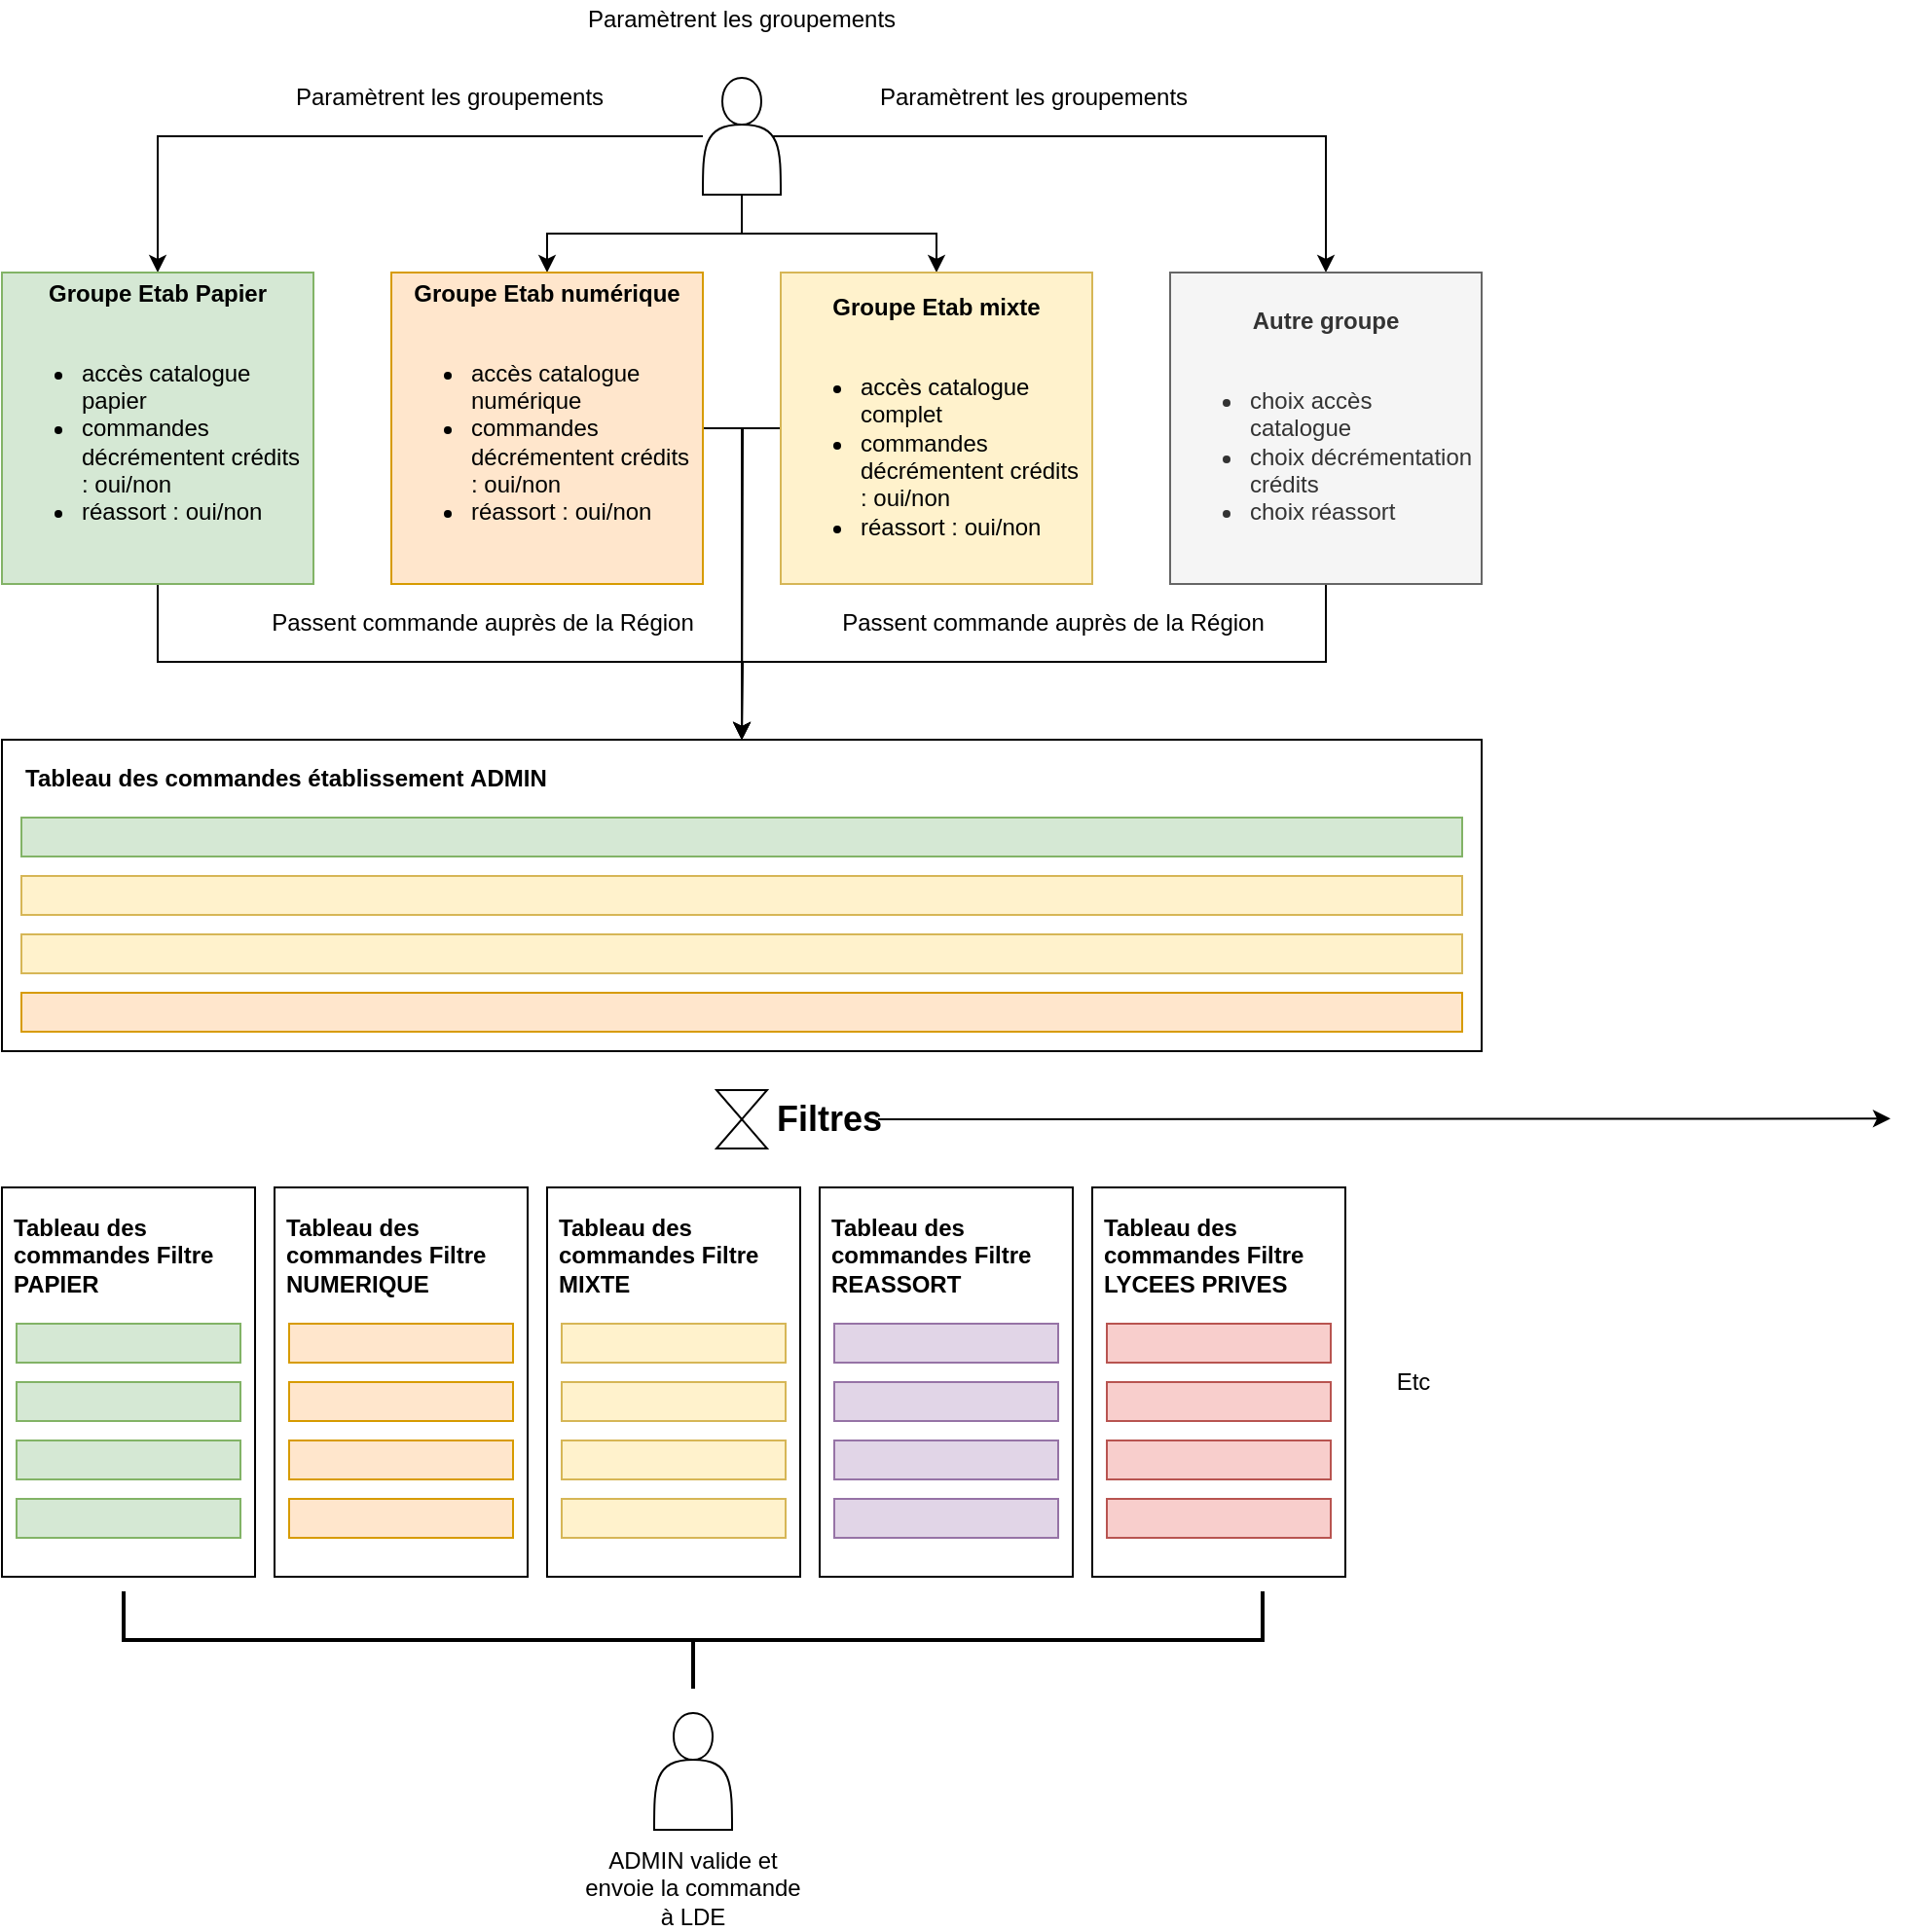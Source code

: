 <mxfile version="14.6.12" type="github">
  <diagram id="M5NmcH6w99j9EcvWKyK-" name="Page-1">
    <mxGraphModel dx="1730" dy="912" grid="1" gridSize="10" guides="1" tooltips="1" connect="1" arrows="1" fold="1" page="1" pageScale="1" pageWidth="827" pageHeight="1169" math="0" shadow="0">
      <root>
        <mxCell id="0" />
        <mxCell id="1" parent="0" />
        <mxCell id="MbVoy9RgzzWDaomn8BP1-6" style="edgeStyle=orthogonalEdgeStyle;rounded=0;orthogonalLoop=1;jettySize=auto;html=1;entryX=0.5;entryY=0;entryDx=0;entryDy=0;exitX=0.5;exitY=1;exitDx=0;exitDy=0;" edge="1" parent="1" source="MbVoy9RgzzWDaomn8BP1-1" target="MbVoy9RgzzWDaomn8BP1-3">
          <mxGeometry relative="1" as="geometry">
            <mxPoint x="120" y="150" as="sourcePoint" />
          </mxGeometry>
        </mxCell>
        <mxCell id="MbVoy9RgzzWDaomn8BP1-7" style="edgeStyle=orthogonalEdgeStyle;rounded=0;orthogonalLoop=1;jettySize=auto;html=1;entryX=0.5;entryY=0;entryDx=0;entryDy=0;" edge="1" parent="1" source="MbVoy9RgzzWDaomn8BP1-1" target="MbVoy9RgzzWDaomn8BP1-2">
          <mxGeometry relative="1" as="geometry" />
        </mxCell>
        <mxCell id="MbVoy9RgzzWDaomn8BP1-8" style="edgeStyle=orthogonalEdgeStyle;rounded=0;orthogonalLoop=1;jettySize=auto;html=1;entryX=0.5;entryY=0;entryDx=0;entryDy=0;" edge="1" parent="1" source="MbVoy9RgzzWDaomn8BP1-1" target="MbVoy9RgzzWDaomn8BP1-4">
          <mxGeometry relative="1" as="geometry" />
        </mxCell>
        <mxCell id="MbVoy9RgzzWDaomn8BP1-9" style="edgeStyle=orthogonalEdgeStyle;rounded=0;orthogonalLoop=1;jettySize=auto;html=1;exitX=0.9;exitY=0.5;exitDx=0;exitDy=0;exitPerimeter=0;entryX=0.5;entryY=0;entryDx=0;entryDy=0;" edge="1" parent="1" source="MbVoy9RgzzWDaomn8BP1-1" target="MbVoy9RgzzWDaomn8BP1-5">
          <mxGeometry relative="1" as="geometry" />
        </mxCell>
        <mxCell id="MbVoy9RgzzWDaomn8BP1-1" value="" style="shape=actor;whiteSpace=wrap;html=1;" vertex="1" parent="1">
          <mxGeometry x="400" y="60" width="40" height="60" as="geometry" />
        </mxCell>
        <mxCell id="MbVoy9RgzzWDaomn8BP1-11" style="edgeStyle=orthogonalEdgeStyle;rounded=0;orthogonalLoop=1;jettySize=auto;html=1;entryX=0.5;entryY=0;entryDx=0;entryDy=0;" edge="1" parent="1" source="MbVoy9RgzzWDaomn8BP1-2" target="MbVoy9RgzzWDaomn8BP1-10">
          <mxGeometry relative="1" as="geometry" />
        </mxCell>
        <mxCell id="MbVoy9RgzzWDaomn8BP1-2" value="&lt;div&gt;&lt;b&gt;Groupe Etab Papier&lt;br&gt;&lt;/b&gt;&lt;/div&gt;&lt;div&gt;&lt;br&gt;&lt;/div&gt;&lt;div align=&quot;left&quot;&gt;&lt;ul&gt;&lt;li&gt;accès catalogue papier&lt;/li&gt;&lt;li&gt;commandes décrémentent crédits : oui/non&lt;/li&gt;&lt;li&gt;réassort : oui/non&lt;br&gt;&lt;/li&gt;&lt;/ul&gt;&lt;/div&gt;&lt;div&gt;&lt;br&gt;&lt;b&gt;&lt;/b&gt;&lt;/div&gt;" style="whiteSpace=wrap;html=1;aspect=fixed;fillColor=#d5e8d4;strokeColor=#82b366;" vertex="1" parent="1">
          <mxGeometry x="40" y="160" width="160" height="160" as="geometry" />
        </mxCell>
        <mxCell id="MbVoy9RgzzWDaomn8BP1-12" style="edgeStyle=orthogonalEdgeStyle;rounded=0;orthogonalLoop=1;jettySize=auto;html=1;" edge="1" parent="1" source="MbVoy9RgzzWDaomn8BP1-3">
          <mxGeometry relative="1" as="geometry">
            <mxPoint x="420" y="400" as="targetPoint" />
          </mxGeometry>
        </mxCell>
        <mxCell id="MbVoy9RgzzWDaomn8BP1-3" value="&lt;div&gt;&lt;b&gt;Groupe Etab numérique&lt;/b&gt;&lt;/div&gt;&lt;div align=&quot;left&quot;&gt;&lt;br&gt;&lt;/div&gt;&lt;div align=&quot;left&quot;&gt;&lt;ul&gt;&lt;li&gt;accès catalogue numérique&lt;/li&gt;&lt;li&gt;commandes décrémentent crédits : oui/non&lt;/li&gt;&lt;li&gt;réassort : oui/non&lt;br&gt;&lt;/li&gt;&lt;/ul&gt;&lt;/div&gt;&lt;div&gt;&lt;br&gt;&lt;/div&gt;" style="whiteSpace=wrap;html=1;aspect=fixed;fillColor=#ffe6cc;strokeColor=#d79b00;" vertex="1" parent="1">
          <mxGeometry x="240" y="160" width="160" height="160" as="geometry" />
        </mxCell>
        <mxCell id="MbVoy9RgzzWDaomn8BP1-13" style="edgeStyle=orthogonalEdgeStyle;rounded=0;orthogonalLoop=1;jettySize=auto;html=1;" edge="1" parent="1" source="MbVoy9RgzzWDaomn8BP1-4">
          <mxGeometry relative="1" as="geometry">
            <mxPoint x="420" y="400" as="targetPoint" />
          </mxGeometry>
        </mxCell>
        <mxCell id="MbVoy9RgzzWDaomn8BP1-4" value="&lt;div&gt;&lt;b&gt;Groupe Etab mixte&lt;/b&gt;&lt;/div&gt;&lt;div&gt;&lt;br&gt;&lt;/div&gt;&lt;div align=&quot;left&quot;&gt;&lt;ul&gt;&lt;li&gt;accès catalogue complet&lt;/li&gt;&lt;li&gt;commandes décrémentent crédits : oui/non&lt;/li&gt;&lt;li&gt;réassort : oui/non&lt;/li&gt;&lt;/ul&gt;&lt;/div&gt;" style="whiteSpace=wrap;html=1;aspect=fixed;fillColor=#fff2cc;strokeColor=#d6b656;" vertex="1" parent="1">
          <mxGeometry x="440" y="160" width="160" height="160" as="geometry" />
        </mxCell>
        <mxCell id="MbVoy9RgzzWDaomn8BP1-14" style="edgeStyle=orthogonalEdgeStyle;rounded=0;orthogonalLoop=1;jettySize=auto;html=1;exitX=0.5;exitY=1;exitDx=0;exitDy=0;" edge="1" parent="1" source="MbVoy9RgzzWDaomn8BP1-5">
          <mxGeometry relative="1" as="geometry">
            <mxPoint x="420" y="400" as="targetPoint" />
          </mxGeometry>
        </mxCell>
        <mxCell id="MbVoy9RgzzWDaomn8BP1-5" value="&lt;div&gt;&lt;b&gt;Autre groupe&lt;/b&gt;&lt;/div&gt;&lt;div align=&quot;left&quot;&gt;&lt;br&gt;&lt;/div&gt;&lt;div align=&quot;left&quot;&gt;&lt;ul&gt;&lt;li&gt;choix accès catalogue&lt;/li&gt;&lt;li&gt;choix décrémentation crédits&lt;/li&gt;&lt;li&gt;choix réassort&lt;/li&gt;&lt;/ul&gt;&lt;/div&gt;" style="whiteSpace=wrap;html=1;aspect=fixed;fillColor=#f5f5f5;strokeColor=#666666;fontColor=#333333;" vertex="1" parent="1">
          <mxGeometry x="640" y="160" width="160" height="160" as="geometry" />
        </mxCell>
        <mxCell id="MbVoy9RgzzWDaomn8BP1-10" value="" style="rounded=0;whiteSpace=wrap;html=1;" vertex="1" parent="1">
          <mxGeometry x="40" y="400" width="760" height="160" as="geometry" />
        </mxCell>
        <mxCell id="MbVoy9RgzzWDaomn8BP1-143" style="edgeStyle=none;rounded=0;orthogonalLoop=1;jettySize=auto;html=1;exitX=1;exitY=0.5;exitDx=0;exitDy=0;" edge="1" parent="1" source="MbVoy9RgzzWDaomn8BP1-15">
          <mxGeometry relative="1" as="geometry">
            <mxPoint x="1010" y="594.667" as="targetPoint" />
          </mxGeometry>
        </mxCell>
        <mxCell id="MbVoy9RgzzWDaomn8BP1-15" value="&lt;font style=&quot;font-size: 18px&quot;&gt;&lt;b&gt;Filtres&lt;/b&gt;&lt;/font&gt;" style="text;html=1;strokeColor=none;fillColor=none;align=center;verticalAlign=middle;whiteSpace=wrap;rounded=0;" vertex="1" parent="1">
          <mxGeometry x="440" y="585" width="50" height="20" as="geometry" />
        </mxCell>
        <mxCell id="MbVoy9RgzzWDaomn8BP1-17" value="&lt;div align=&quot;left&quot;&gt;&lt;b&gt;Tableau des commandes établissement&lt;/b&gt; &lt;b&gt;ADMIN&lt;/b&gt;&lt;br&gt;&lt;/div&gt;" style="text;html=1;strokeColor=none;fillColor=none;align=left;verticalAlign=middle;whiteSpace=wrap;rounded=0;" vertex="1" parent="1">
          <mxGeometry x="50" y="410" width="310" height="20" as="geometry" />
        </mxCell>
        <mxCell id="MbVoy9RgzzWDaomn8BP1-18" value="" style="rounded=0;whiteSpace=wrap;html=1;fillColor=#d5e8d4;strokeColor=#82b366;" vertex="1" parent="1">
          <mxGeometry x="50" y="440" width="740" height="20" as="geometry" />
        </mxCell>
        <mxCell id="MbVoy9RgzzWDaomn8BP1-19" value="" style="rounded=0;whiteSpace=wrap;html=1;fillColor=#fff2cc;strokeColor=#d6b656;" vertex="1" parent="1">
          <mxGeometry x="50" y="470" width="740" height="20" as="geometry" />
        </mxCell>
        <mxCell id="MbVoy9RgzzWDaomn8BP1-20" value="" style="rounded=0;whiteSpace=wrap;html=1;fillColor=#fff2cc;strokeColor=#d6b656;" vertex="1" parent="1">
          <mxGeometry x="50" y="500" width="740" height="20" as="geometry" />
        </mxCell>
        <mxCell id="MbVoy9RgzzWDaomn8BP1-21" value="" style="rounded=0;whiteSpace=wrap;html=1;fillColor=#ffe6cc;strokeColor=#d79b00;" vertex="1" parent="1">
          <mxGeometry x="50" y="530" width="740" height="20" as="geometry" />
        </mxCell>
        <mxCell id="MbVoy9RgzzWDaomn8BP1-22" value="" style="shape=collate;whiteSpace=wrap;html=1;" vertex="1" parent="1">
          <mxGeometry x="407" y="580" width="26" height="30" as="geometry" />
        </mxCell>
        <mxCell id="MbVoy9RgzzWDaomn8BP1-23" value="Passent commande auprès de la Région" style="text;html=1;strokeColor=none;fillColor=none;align=center;verticalAlign=middle;whiteSpace=wrap;rounded=0;" vertex="1" parent="1">
          <mxGeometry x="460" y="330" width="240" height="20" as="geometry" />
        </mxCell>
        <mxCell id="MbVoy9RgzzWDaomn8BP1-32" value="" style="group" vertex="1" connectable="0" parent="1">
          <mxGeometry x="40" y="630" width="130" height="200" as="geometry" />
        </mxCell>
        <mxCell id="MbVoy9RgzzWDaomn8BP1-26" value="" style="rounded=0;whiteSpace=wrap;html=1;" vertex="1" parent="MbVoy9RgzzWDaomn8BP1-32">
          <mxGeometry width="130" height="200" as="geometry" />
        </mxCell>
        <mxCell id="MbVoy9RgzzWDaomn8BP1-27" value="&lt;div align=&quot;left&quot;&gt;&lt;b&gt;Tableau des commandes Filtre PAPIER&lt;/b&gt;&lt;br&gt;&lt;/div&gt;" style="text;html=1;strokeColor=none;fillColor=none;align=center;verticalAlign=middle;whiteSpace=wrap;rounded=0;" vertex="1" parent="MbVoy9RgzzWDaomn8BP1-32">
          <mxGeometry x="5" y="10" width="115" height="50" as="geometry" />
        </mxCell>
        <mxCell id="MbVoy9RgzzWDaomn8BP1-54" value="" style="group" vertex="1" connectable="0" parent="MbVoy9RgzzWDaomn8BP1-32">
          <mxGeometry x="7.5" y="70" width="115" height="110" as="geometry" />
        </mxCell>
        <mxCell id="MbVoy9RgzzWDaomn8BP1-28" value="" style="rounded=0;whiteSpace=wrap;html=1;fillColor=#d5e8d4;strokeColor=#82b366;" vertex="1" parent="MbVoy9RgzzWDaomn8BP1-54">
          <mxGeometry width="115" height="20" as="geometry" />
        </mxCell>
        <mxCell id="MbVoy9RgzzWDaomn8BP1-29" value="" style="rounded=0;whiteSpace=wrap;html=1;fillColor=#d5e8d4;strokeColor=#82b366;" vertex="1" parent="MbVoy9RgzzWDaomn8BP1-54">
          <mxGeometry y="30" width="115" height="20" as="geometry" />
        </mxCell>
        <mxCell id="MbVoy9RgzzWDaomn8BP1-30" value="" style="rounded=0;whiteSpace=wrap;html=1;fillColor=#d5e8d4;strokeColor=#82b366;" vertex="1" parent="MbVoy9RgzzWDaomn8BP1-54">
          <mxGeometry y="60" width="115" height="20" as="geometry" />
        </mxCell>
        <mxCell id="MbVoy9RgzzWDaomn8BP1-31" value="" style="rounded=0;whiteSpace=wrap;html=1;fillColor=#d5e8d4;strokeColor=#82b366;" vertex="1" parent="MbVoy9RgzzWDaomn8BP1-54">
          <mxGeometry y="90" width="115" height="20" as="geometry" />
        </mxCell>
        <mxCell id="MbVoy9RgzzWDaomn8BP1-73" style="edgeStyle=orthogonalEdgeStyle;rounded=0;orthogonalLoop=1;jettySize=auto;html=1;exitX=0.5;exitY=1;exitDx=0;exitDy=0;" edge="1" parent="MbVoy9RgzzWDaomn8BP1-54" source="MbVoy9RgzzWDaomn8BP1-29" target="MbVoy9RgzzWDaomn8BP1-29">
          <mxGeometry relative="1" as="geometry" />
        </mxCell>
        <mxCell id="MbVoy9RgzzWDaomn8BP1-74" value="" style="group" vertex="1" connectable="0" parent="1">
          <mxGeometry x="180" y="630" width="130" height="200" as="geometry" />
        </mxCell>
        <mxCell id="MbVoy9RgzzWDaomn8BP1-75" value="" style="rounded=0;whiteSpace=wrap;html=1;" vertex="1" parent="MbVoy9RgzzWDaomn8BP1-74">
          <mxGeometry width="130" height="200" as="geometry" />
        </mxCell>
        <mxCell id="MbVoy9RgzzWDaomn8BP1-76" value="&lt;div align=&quot;left&quot;&gt;&lt;b&gt;Tableau des commandes Filtre NUMERIQUE&lt;/b&gt;&lt;br&gt;&lt;/div&gt;" style="text;html=1;strokeColor=none;fillColor=none;align=center;verticalAlign=middle;whiteSpace=wrap;rounded=0;" vertex="1" parent="MbVoy9RgzzWDaomn8BP1-74">
          <mxGeometry x="5" y="10" width="115" height="50" as="geometry" />
        </mxCell>
        <mxCell id="MbVoy9RgzzWDaomn8BP1-77" value="" style="group" vertex="1" connectable="0" parent="MbVoy9RgzzWDaomn8BP1-74">
          <mxGeometry x="7.5" y="70" width="115" height="110" as="geometry" />
        </mxCell>
        <mxCell id="MbVoy9RgzzWDaomn8BP1-78" value="" style="rounded=0;whiteSpace=wrap;html=1;fillColor=#ffe6cc;strokeColor=#d79b00;" vertex="1" parent="MbVoy9RgzzWDaomn8BP1-77">
          <mxGeometry width="115" height="20" as="geometry" />
        </mxCell>
        <mxCell id="MbVoy9RgzzWDaomn8BP1-79" value="" style="rounded=0;whiteSpace=wrap;html=1;fillColor=#ffe6cc;strokeColor=#d79b00;" vertex="1" parent="MbVoy9RgzzWDaomn8BP1-77">
          <mxGeometry y="30" width="115" height="20" as="geometry" />
        </mxCell>
        <mxCell id="MbVoy9RgzzWDaomn8BP1-80" value="" style="rounded=0;whiteSpace=wrap;html=1;fillColor=#ffe6cc;strokeColor=#d79b00;" vertex="1" parent="MbVoy9RgzzWDaomn8BP1-77">
          <mxGeometry y="60" width="115" height="20" as="geometry" />
        </mxCell>
        <mxCell id="MbVoy9RgzzWDaomn8BP1-81" value="" style="rounded=0;whiteSpace=wrap;html=1;fillColor=#ffe6cc;strokeColor=#d79b00;" vertex="1" parent="MbVoy9RgzzWDaomn8BP1-77">
          <mxGeometry y="90" width="115" height="20" as="geometry" />
        </mxCell>
        <mxCell id="MbVoy9RgzzWDaomn8BP1-82" style="edgeStyle=orthogonalEdgeStyle;rounded=0;orthogonalLoop=1;jettySize=auto;html=1;exitX=0.5;exitY=1;exitDx=0;exitDy=0;" edge="1" parent="MbVoy9RgzzWDaomn8BP1-77" source="MbVoy9RgzzWDaomn8BP1-79" target="MbVoy9RgzzWDaomn8BP1-79">
          <mxGeometry relative="1" as="geometry" />
        </mxCell>
        <mxCell id="MbVoy9RgzzWDaomn8BP1-83" value="" style="group" vertex="1" connectable="0" parent="1">
          <mxGeometry x="320" y="630" width="130" height="200" as="geometry" />
        </mxCell>
        <mxCell id="MbVoy9RgzzWDaomn8BP1-84" value="" style="rounded=0;whiteSpace=wrap;html=1;" vertex="1" parent="MbVoy9RgzzWDaomn8BP1-83">
          <mxGeometry width="130" height="200" as="geometry" />
        </mxCell>
        <mxCell id="MbVoy9RgzzWDaomn8BP1-85" value="&lt;div align=&quot;left&quot;&gt;&lt;b&gt;Tableau des commandes Filtre MIXTE&lt;/b&gt;&lt;br&gt;&lt;/div&gt;" style="text;html=1;strokeColor=none;fillColor=none;align=center;verticalAlign=middle;whiteSpace=wrap;rounded=0;" vertex="1" parent="MbVoy9RgzzWDaomn8BP1-83">
          <mxGeometry x="5" y="10" width="115" height="50" as="geometry" />
        </mxCell>
        <mxCell id="MbVoy9RgzzWDaomn8BP1-86" value="" style="group" vertex="1" connectable="0" parent="MbVoy9RgzzWDaomn8BP1-83">
          <mxGeometry x="7.5" y="70" width="115" height="110" as="geometry" />
        </mxCell>
        <mxCell id="MbVoy9RgzzWDaomn8BP1-87" value="" style="rounded=0;whiteSpace=wrap;html=1;fillColor=#fff2cc;strokeColor=#d6b656;" vertex="1" parent="MbVoy9RgzzWDaomn8BP1-86">
          <mxGeometry width="115" height="20" as="geometry" />
        </mxCell>
        <mxCell id="MbVoy9RgzzWDaomn8BP1-88" value="" style="rounded=0;whiteSpace=wrap;html=1;fillColor=#fff2cc;strokeColor=#d6b656;" vertex="1" parent="MbVoy9RgzzWDaomn8BP1-86">
          <mxGeometry y="30" width="115" height="20" as="geometry" />
        </mxCell>
        <mxCell id="MbVoy9RgzzWDaomn8BP1-89" value="" style="rounded=0;whiteSpace=wrap;html=1;fillColor=#fff2cc;strokeColor=#d6b656;" vertex="1" parent="MbVoy9RgzzWDaomn8BP1-86">
          <mxGeometry y="60" width="115" height="20" as="geometry" />
        </mxCell>
        <mxCell id="MbVoy9RgzzWDaomn8BP1-90" value="" style="rounded=0;whiteSpace=wrap;html=1;fillColor=#fff2cc;strokeColor=#d6b656;" vertex="1" parent="MbVoy9RgzzWDaomn8BP1-86">
          <mxGeometry y="90" width="115" height="20" as="geometry" />
        </mxCell>
        <mxCell id="MbVoy9RgzzWDaomn8BP1-91" style="edgeStyle=orthogonalEdgeStyle;rounded=0;orthogonalLoop=1;jettySize=auto;html=1;exitX=0.5;exitY=1;exitDx=0;exitDy=0;" edge="1" parent="MbVoy9RgzzWDaomn8BP1-86" source="MbVoy9RgzzWDaomn8BP1-88" target="MbVoy9RgzzWDaomn8BP1-88">
          <mxGeometry relative="1" as="geometry" />
        </mxCell>
        <mxCell id="MbVoy9RgzzWDaomn8BP1-96" value="" style="group" vertex="1" connectable="0" parent="1">
          <mxGeometry x="460" y="630" width="130" height="200" as="geometry" />
        </mxCell>
        <mxCell id="MbVoy9RgzzWDaomn8BP1-97" value="" style="rounded=0;whiteSpace=wrap;html=1;" vertex="1" parent="MbVoy9RgzzWDaomn8BP1-96">
          <mxGeometry width="130" height="200" as="geometry" />
        </mxCell>
        <mxCell id="MbVoy9RgzzWDaomn8BP1-98" value="&lt;div align=&quot;left&quot;&gt;&lt;b&gt;Tableau des commandes Filtre REASSORT&lt;/b&gt;&lt;br&gt;&lt;/div&gt;" style="text;html=1;strokeColor=none;fillColor=none;align=center;verticalAlign=middle;whiteSpace=wrap;rounded=0;" vertex="1" parent="MbVoy9RgzzWDaomn8BP1-96">
          <mxGeometry x="5" y="10" width="115" height="50" as="geometry" />
        </mxCell>
        <mxCell id="MbVoy9RgzzWDaomn8BP1-99" value="" style="group" vertex="1" connectable="0" parent="MbVoy9RgzzWDaomn8BP1-96">
          <mxGeometry x="7.5" y="70" width="115" height="110" as="geometry" />
        </mxCell>
        <mxCell id="MbVoy9RgzzWDaomn8BP1-100" value="" style="rounded=0;whiteSpace=wrap;html=1;fillColor=#e1d5e7;strokeColor=#9673a6;" vertex="1" parent="MbVoy9RgzzWDaomn8BP1-99">
          <mxGeometry width="115" height="20" as="geometry" />
        </mxCell>
        <mxCell id="MbVoy9RgzzWDaomn8BP1-101" value="" style="rounded=0;whiteSpace=wrap;html=1;fillColor=#e1d5e7;strokeColor=#9673a6;" vertex="1" parent="MbVoy9RgzzWDaomn8BP1-99">
          <mxGeometry y="30" width="115" height="20" as="geometry" />
        </mxCell>
        <mxCell id="MbVoy9RgzzWDaomn8BP1-102" value="" style="rounded=0;whiteSpace=wrap;html=1;fillColor=#e1d5e7;strokeColor=#9673a6;" vertex="1" parent="MbVoy9RgzzWDaomn8BP1-99">
          <mxGeometry y="60" width="115" height="20" as="geometry" />
        </mxCell>
        <mxCell id="MbVoy9RgzzWDaomn8BP1-103" value="" style="rounded=0;whiteSpace=wrap;html=1;fillColor=#e1d5e7;strokeColor=#9673a6;" vertex="1" parent="MbVoy9RgzzWDaomn8BP1-99">
          <mxGeometry y="90" width="115" height="20" as="geometry" />
        </mxCell>
        <mxCell id="MbVoy9RgzzWDaomn8BP1-104" style="edgeStyle=orthogonalEdgeStyle;rounded=0;orthogonalLoop=1;jettySize=auto;html=1;exitX=0.5;exitY=1;exitDx=0;exitDy=0;" edge="1" parent="MbVoy9RgzzWDaomn8BP1-99" source="MbVoy9RgzzWDaomn8BP1-101" target="MbVoy9RgzzWDaomn8BP1-101">
          <mxGeometry relative="1" as="geometry" />
        </mxCell>
        <mxCell id="MbVoy9RgzzWDaomn8BP1-105" value="" style="group" vertex="1" connectable="0" parent="1">
          <mxGeometry x="600" y="630" width="130" height="200" as="geometry" />
        </mxCell>
        <mxCell id="MbVoy9RgzzWDaomn8BP1-106" value="" style="rounded=0;whiteSpace=wrap;html=1;" vertex="1" parent="MbVoy9RgzzWDaomn8BP1-105">
          <mxGeometry width="130" height="200" as="geometry" />
        </mxCell>
        <mxCell id="MbVoy9RgzzWDaomn8BP1-107" value="&lt;div align=&quot;left&quot;&gt;&lt;b&gt;Tableau des commandes Filtre LYCEES PRIVES&lt;/b&gt;&lt;br&gt;&lt;/div&gt;" style="text;html=1;strokeColor=none;fillColor=none;align=center;verticalAlign=middle;whiteSpace=wrap;rounded=0;" vertex="1" parent="MbVoy9RgzzWDaomn8BP1-105">
          <mxGeometry x="5" y="10" width="115" height="50" as="geometry" />
        </mxCell>
        <mxCell id="MbVoy9RgzzWDaomn8BP1-108" value="" style="group" vertex="1" connectable="0" parent="MbVoy9RgzzWDaomn8BP1-105">
          <mxGeometry x="7.5" y="70" width="115" height="110" as="geometry" />
        </mxCell>
        <mxCell id="MbVoy9RgzzWDaomn8BP1-109" value="" style="rounded=0;whiteSpace=wrap;html=1;fillColor=#f8cecc;strokeColor=#b85450;" vertex="1" parent="MbVoy9RgzzWDaomn8BP1-108">
          <mxGeometry width="115" height="20" as="geometry" />
        </mxCell>
        <mxCell id="MbVoy9RgzzWDaomn8BP1-110" value="" style="rounded=0;whiteSpace=wrap;html=1;fillColor=#f8cecc;strokeColor=#b85450;" vertex="1" parent="MbVoy9RgzzWDaomn8BP1-108">
          <mxGeometry y="30" width="115" height="20" as="geometry" />
        </mxCell>
        <mxCell id="MbVoy9RgzzWDaomn8BP1-111" value="" style="rounded=0;whiteSpace=wrap;html=1;fillColor=#f8cecc;strokeColor=#b85450;" vertex="1" parent="MbVoy9RgzzWDaomn8BP1-108">
          <mxGeometry y="60" width="115" height="20" as="geometry" />
        </mxCell>
        <mxCell id="MbVoy9RgzzWDaomn8BP1-112" value="" style="rounded=0;whiteSpace=wrap;html=1;fillColor=#f8cecc;strokeColor=#b85450;" vertex="1" parent="MbVoy9RgzzWDaomn8BP1-108">
          <mxGeometry y="90" width="115" height="20" as="geometry" />
        </mxCell>
        <mxCell id="MbVoy9RgzzWDaomn8BP1-113" style="edgeStyle=orthogonalEdgeStyle;rounded=0;orthogonalLoop=1;jettySize=auto;html=1;exitX=0.5;exitY=1;exitDx=0;exitDy=0;" edge="1" parent="MbVoy9RgzzWDaomn8BP1-108" source="MbVoy9RgzzWDaomn8BP1-110" target="MbVoy9RgzzWDaomn8BP1-110">
          <mxGeometry relative="1" as="geometry" />
        </mxCell>
        <mxCell id="MbVoy9RgzzWDaomn8BP1-114" value="Etc" style="text;html=1;strokeColor=none;fillColor=none;align=center;verticalAlign=middle;whiteSpace=wrap;rounded=0;" vertex="1" parent="1">
          <mxGeometry x="740" y="720" width="50" height="20" as="geometry" />
        </mxCell>
        <mxCell id="MbVoy9RgzzWDaomn8BP1-116" value="Passent commande auprès de la Région" style="text;html=1;strokeColor=none;fillColor=none;align=center;verticalAlign=middle;whiteSpace=wrap;rounded=0;" vertex="1" parent="1">
          <mxGeometry x="167" y="330" width="240" height="20" as="geometry" />
        </mxCell>
        <mxCell id="MbVoy9RgzzWDaomn8BP1-123" value="Paramètrent les groupements" style="text;html=1;strokeColor=none;fillColor=none;align=center;verticalAlign=middle;whiteSpace=wrap;rounded=0;" vertex="1" parent="1">
          <mxGeometry x="150" y="60" width="240" height="20" as="geometry" />
        </mxCell>
        <mxCell id="MbVoy9RgzzWDaomn8BP1-124" value="Paramètrent les groupements" style="text;html=1;strokeColor=none;fillColor=none;align=center;verticalAlign=middle;whiteSpace=wrap;rounded=0;" vertex="1" parent="1">
          <mxGeometry x="450" y="60" width="240" height="20" as="geometry" />
        </mxCell>
        <mxCell id="MbVoy9RgzzWDaomn8BP1-125" value="Paramètrent les groupements" style="text;html=1;strokeColor=none;fillColor=none;align=center;verticalAlign=middle;whiteSpace=wrap;rounded=0;" vertex="1" parent="1">
          <mxGeometry x="300" y="20" width="240" height="20" as="geometry" />
        </mxCell>
        <mxCell id="MbVoy9RgzzWDaomn8BP1-126" value="" style="shape=actor;whiteSpace=wrap;html=1;" vertex="1" parent="1">
          <mxGeometry x="375" y="900" width="40" height="60" as="geometry" />
        </mxCell>
        <mxCell id="MbVoy9RgzzWDaomn8BP1-141" value="" style="strokeWidth=2;html=1;shape=mxgraph.flowchart.annotation_2;align=left;labelPosition=right;pointerEvents=1;rotation=-90;" vertex="1" parent="1">
          <mxGeometry x="370" y="570" width="50" height="585" as="geometry" />
        </mxCell>
        <mxCell id="MbVoy9RgzzWDaomn8BP1-142" value="ADMIN valide et envoie la commande à LDE" style="text;html=1;strokeColor=none;fillColor=none;align=center;verticalAlign=middle;whiteSpace=wrap;rounded=0;" vertex="1" parent="1">
          <mxGeometry x="335" y="970" width="120" height="40" as="geometry" />
        </mxCell>
      </root>
    </mxGraphModel>
  </diagram>
</mxfile>

